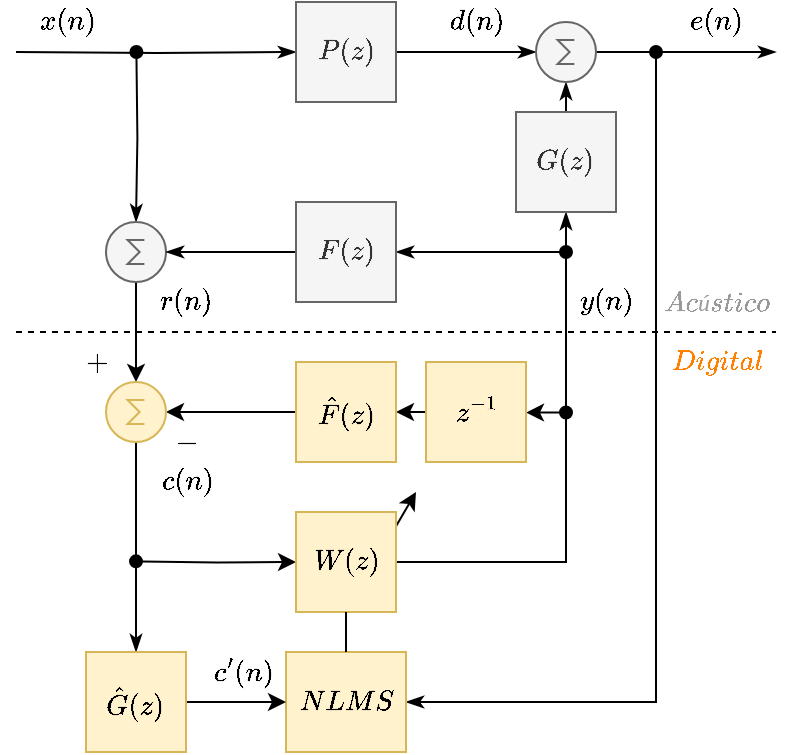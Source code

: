 <mxfile version="15.4.0" type="device"><diagram id="JyYydD_CVFqdHiStHYaI" name="Página-1"><mxGraphModel dx="621" dy="456" grid="1" gridSize="5" guides="1" tooltips="1" connect="1" arrows="1" fold="1" page="1" pageScale="1" pageWidth="1654" pageHeight="1169" math="1" shadow="0"><root><mxCell id="0"/><mxCell id="1" parent="0"/><mxCell id="OptY_vXmiNCx0TwDFVPl-38" value="" style="endArrow=classic;html=1;exitX=0.5;exitY=1;exitDx=0;exitDy=0;" parent="1" source="OptY_vXmiNCx0TwDFVPl-30" edge="1"><mxGeometry width="50" height="50" relative="1" as="geometry"><mxPoint x="365" y="405" as="sourcePoint"/><mxPoint x="300" y="360" as="targetPoint"/></mxGeometry></mxCell><mxCell id="OptY_vXmiNCx0TwDFVPl-2" style="edgeStyle=orthogonalEdgeStyle;rounded=0;orthogonalLoop=1;jettySize=auto;html=1;exitX=0;exitY=0.5;exitDx=0;exitDy=0;entryX=0;entryY=0.5;entryDx=0;entryDy=0;endArrow=classicThin;endFill=1;" parent="1" target="OptY_vXmiNCx0TwDFVPl-1" edge="1"><mxGeometry relative="1" as="geometry"><mxPoint x="100" y="140" as="sourcePoint"/></mxGeometry></mxCell><mxCell id="OptY_vXmiNCx0TwDFVPl-7" style="edgeStyle=orthogonalEdgeStyle;rounded=0;orthogonalLoop=1;jettySize=auto;html=1;exitX=1;exitY=0.5;exitDx=0;exitDy=0;entryX=0;entryY=0.5;entryDx=0;entryDy=0;entryPerimeter=0;startArrow=none;startFill=0;endArrow=classicThin;endFill=1;" parent="1" source="OptY_vXmiNCx0TwDFVPl-1" edge="1"><mxGeometry relative="1" as="geometry"><mxPoint x="360" y="140" as="targetPoint"/></mxGeometry></mxCell><mxCell id="OptY_vXmiNCx0TwDFVPl-1" value="$$P(z)$$" style="rounded=0;whiteSpace=wrap;html=1;fillColor=#f5f5f5;strokeColor=#666666;fontColor=#333333;fontStyle=1" parent="1" vertex="1"><mxGeometry x="240" y="115" width="50" height="50" as="geometry"/></mxCell><mxCell id="OptY_vXmiNCx0TwDFVPl-3" value="$$x(n)$$" style="text;html=1;align=center;verticalAlign=middle;resizable=0;points=[];autosize=1;strokeColor=none;fillColor=none;" parent="1" vertex="1"><mxGeometry x="95" y="115" width="60" height="20" as="geometry"/></mxCell><mxCell id="OptY_vXmiNCx0TwDFVPl-13" style="edgeStyle=orthogonalEdgeStyle;rounded=0;orthogonalLoop=1;jettySize=auto;html=1;exitX=1;exitY=0.5;exitDx=0;exitDy=0;exitPerimeter=0;startArrow=none;startFill=0;endArrow=classicThin;endFill=1;" parent="1" edge="1"><mxGeometry relative="1" as="geometry"><mxPoint x="480" y="140" as="targetPoint"/><mxPoint x="390" y="140" as="sourcePoint"/></mxGeometry></mxCell><mxCell id="OptY_vXmiNCx0TwDFVPl-10" style="edgeStyle=orthogonalEdgeStyle;rounded=0;orthogonalLoop=1;jettySize=auto;html=1;exitX=0.5;exitY=0;exitDx=0;exitDy=0;entryX=0.5;entryY=1;entryDx=0;entryDy=0;entryPerimeter=0;startArrow=none;startFill=0;endArrow=classicThin;endFill=1;" parent="1" source="OptY_vXmiNCx0TwDFVPl-8" edge="1"><mxGeometry relative="1" as="geometry"><mxPoint x="375" y="155" as="targetPoint"/></mxGeometry></mxCell><mxCell id="OptY_vXmiNCx0TwDFVPl-24" style="edgeStyle=orthogonalEdgeStyle;rounded=0;orthogonalLoop=1;jettySize=auto;html=1;startArrow=none;startFill=0;endArrow=classicThin;endFill=1;entryX=0.5;entryY=1;entryDx=0;entryDy=0;exitX=1;exitY=0.5;exitDx=0;exitDy=0;" parent="1" source="OptY_vXmiNCx0TwDFVPl-30" target="OptY_vXmiNCx0TwDFVPl-8" edge="1"><mxGeometry relative="1" as="geometry"><mxPoint x="375" y="335" as="sourcePoint"/></mxGeometry></mxCell><mxCell id="OptY_vXmiNCx0TwDFVPl-8" value="$$G(z)$$" style="rounded=0;whiteSpace=wrap;html=1;fillColor=#f5f5f5;strokeColor=#666666;fontColor=#333333;fontStyle=1" parent="1" vertex="1"><mxGeometry x="350" y="170" width="50" height="50" as="geometry"/></mxCell><mxCell id="OptY_vXmiNCx0TwDFVPl-14" value="$$e(n)$$" style="text;html=1;align=center;verticalAlign=middle;resizable=0;points=[];autosize=1;strokeColor=none;fillColor=none;" parent="1" vertex="1"><mxGeometry x="420" y="115" width="60" height="20" as="geometry"/></mxCell><mxCell id="OptY_vXmiNCx0TwDFVPl-19" style="edgeStyle=orthogonalEdgeStyle;rounded=0;orthogonalLoop=1;jettySize=auto;html=1;exitX=0.5;exitY=0;exitDx=0;exitDy=0;exitPerimeter=0;startArrow=oval;startFill=1;endArrow=classicThin;endFill=1;entryX=0.5;entryY=0;entryDx=0;entryDy=0;entryPerimeter=0;" parent="1" target="OptY_vXmiNCx0TwDFVPl-18" edge="1"><mxGeometry relative="1" as="geometry"><mxPoint x="160.2" y="140" as="sourcePoint"/></mxGeometry></mxCell><mxCell id="N1Teax0wj5bGj-n8au-4-8" style="edgeStyle=orthogonalEdgeStyle;rounded=0;orthogonalLoop=1;jettySize=auto;html=1;exitX=0.5;exitY=1;exitDx=0;exitDy=0;exitPerimeter=0;entryX=0.5;entryY=0;entryDx=0;entryDy=0;entryPerimeter=0;startArrow=none;startFill=0;" parent="1" source="OptY_vXmiNCx0TwDFVPl-18" target="N1Teax0wj5bGj-n8au-4-7" edge="1"><mxGeometry relative="1" as="geometry"/></mxCell><mxCell id="OptY_vXmiNCx0TwDFVPl-18" value="" style="verticalLabelPosition=bottom;shadow=0;dashed=0;align=center;html=1;verticalAlign=top;shape=mxgraph.electrical.abstract.sum;fillColor=#f5f5f5;strokeColor=#666666;fontColor=#333333;" parent="1" vertex="1"><mxGeometry x="145" y="225" width="30" height="30" as="geometry"/></mxCell><mxCell id="OptY_vXmiNCx0TwDFVPl-20" value="" style="verticalLabelPosition=bottom;shadow=0;dashed=0;align=center;html=1;verticalAlign=top;shape=mxgraph.electrical.abstract.sum;fillColor=#f5f5f5;strokeColor=#666666;fontColor=#333333;" parent="1" vertex="1"><mxGeometry x="360" y="125" width="30" height="30" as="geometry"/></mxCell><mxCell id="OptY_vXmiNCx0TwDFVPl-22" style="edgeStyle=orthogonalEdgeStyle;rounded=0;orthogonalLoop=1;jettySize=auto;html=1;exitX=0;exitY=0.5;exitDx=0;exitDy=0;entryX=1;entryY=0.5;entryDx=0;entryDy=0;entryPerimeter=0;startArrow=none;startFill=0;endArrow=classicThin;endFill=1;" parent="1" source="OptY_vXmiNCx0TwDFVPl-21" target="OptY_vXmiNCx0TwDFVPl-18" edge="1"><mxGeometry relative="1" as="geometry"/></mxCell><mxCell id="OptY_vXmiNCx0TwDFVPl-25" style="edgeStyle=orthogonalEdgeStyle;rounded=0;orthogonalLoop=1;jettySize=auto;html=1;startArrow=oval;startFill=1;endArrow=classicThin;endFill=1;entryX=1;entryY=0.5;entryDx=0;entryDy=0;" parent="1" target="OptY_vXmiNCx0TwDFVPl-21" edge="1"><mxGeometry relative="1" as="geometry"><mxPoint x="375" y="240" as="sourcePoint"/><Array as="points"><mxPoint x="375" y="240"/></Array></mxGeometry></mxCell><mxCell id="OptY_vXmiNCx0TwDFVPl-21" value="$$F(z)$$" style="rounded=0;whiteSpace=wrap;html=1;fillColor=#f5f5f5;strokeColor=#666666;fontColor=#333333;fontStyle=1" parent="1" vertex="1"><mxGeometry x="240" y="215" width="50" height="50" as="geometry"/></mxCell><mxCell id="OptY_vXmiNCx0TwDFVPl-26" value="$$y(n)$$" style="text;html=1;align=center;verticalAlign=middle;resizable=0;points=[];autosize=1;strokeColor=none;fillColor=none;" parent="1" vertex="1"><mxGeometry x="365" y="255" width="60" height="20" as="geometry"/></mxCell><mxCell id="N1Teax0wj5bGj-n8au-4-12" style="edgeStyle=orthogonalEdgeStyle;rounded=0;orthogonalLoop=1;jettySize=auto;html=1;exitX=0;exitY=0.5;exitDx=0;exitDy=0;startArrow=oval;startFill=1;entryX=0;entryY=0.5;entryDx=0;entryDy=0;" parent="1" target="OptY_vXmiNCx0TwDFVPl-30" edge="1"><mxGeometry relative="1" as="geometry"><mxPoint x="160" y="394.667" as="sourcePoint"/></mxGeometry></mxCell><mxCell id="OptY_vXmiNCx0TwDFVPl-30" value="$$W(z)$$" style="rounded=0;whiteSpace=wrap;html=1;fillColor=#fff2cc;strokeColor=#d6b656;fontStyle=1" parent="1" vertex="1"><mxGeometry x="240" y="370" width="50" height="50" as="geometry"/></mxCell><mxCell id="OptY_vXmiNCx0TwDFVPl-32" value="" style="endArrow=none;dashed=1;html=1;" parent="1" edge="1"><mxGeometry width="50" height="50" relative="1" as="geometry"><mxPoint x="100" y="280" as="sourcePoint"/><mxPoint x="480" y="280" as="targetPoint"/></mxGeometry></mxCell><mxCell id="OptY_vXmiNCx0TwDFVPl-35" style="edgeStyle=orthogonalEdgeStyle;rounded=0;orthogonalLoop=1;jettySize=auto;html=1;exitX=1;exitY=0.5;exitDx=0;exitDy=0;startArrow=oval;startFill=1;endArrow=classicThin;endFill=1;entryX=1;entryY=0.5;entryDx=0;entryDy=0;" parent="1" target="OptY_vXmiNCx0TwDFVPl-33" edge="1"><mxGeometry relative="1" as="geometry"><mxPoint x="420.0" y="140" as="sourcePoint"/><Array as="points"><mxPoint x="420" y="465"/></Array></mxGeometry></mxCell><mxCell id="OptY_vXmiNCx0TwDFVPl-33" value="$$NLMS$$" style="rounded=0;whiteSpace=wrap;html=1;fillColor=#fff2cc;strokeColor=#d6b656;fontStyle=1" parent="1" vertex="1"><mxGeometry x="235" y="440" width="60" height="50" as="geometry"/></mxCell><mxCell id="OptY_vXmiNCx0TwDFVPl-37" value="" style="endArrow=none;html=1;exitX=0.5;exitY=0;exitDx=0;exitDy=0;entryX=0.5;entryY=1;entryDx=0;entryDy=0;" parent="1" source="OptY_vXmiNCx0TwDFVPl-33" target="OptY_vXmiNCx0TwDFVPl-30" edge="1"><mxGeometry width="50" height="50" relative="1" as="geometry"><mxPoint x="365" y="405" as="sourcePoint"/><mxPoint x="415" y="355" as="targetPoint"/></mxGeometry></mxCell><mxCell id="OptY_vXmiNCx0TwDFVPl-39" value="$$d(n)$$" style="text;html=1;align=center;verticalAlign=middle;resizable=0;points=[];autosize=1;strokeColor=none;fillColor=none;" parent="1" vertex="1"><mxGeometry x="300" y="115" width="60" height="20" as="geometry"/></mxCell><mxCell id="OptY_vXmiNCx0TwDFVPl-44" style="edgeStyle=orthogonalEdgeStyle;rounded=0;orthogonalLoop=1;jettySize=auto;html=1;exitX=0.5;exitY=1;exitDx=0;exitDy=0;startArrow=none;startFill=0;endArrow=classicThin;endFill=1;entryX=0.5;entryY=0;entryDx=0;entryDy=0;exitPerimeter=0;" parent="1" source="N1Teax0wj5bGj-n8au-4-7" target="OptY_vXmiNCx0TwDFVPl-41" edge="1"><mxGeometry relative="1" as="geometry"><mxPoint x="160.2" y="400" as="sourcePoint"/></mxGeometry></mxCell><mxCell id="N1Teax0wj5bGj-n8au-4-11" style="edgeStyle=orthogonalEdgeStyle;rounded=0;orthogonalLoop=1;jettySize=auto;html=1;exitX=1;exitY=0.5;exitDx=0;exitDy=0;entryX=0;entryY=0.5;entryDx=0;entryDy=0;startArrow=none;startFill=0;" parent="1" source="OptY_vXmiNCx0TwDFVPl-41" target="OptY_vXmiNCx0TwDFVPl-33" edge="1"><mxGeometry relative="1" as="geometry"/></mxCell><mxCell id="OptY_vXmiNCx0TwDFVPl-41" value="$$\hat{G}(z)$$" style="rounded=0;whiteSpace=wrap;html=1;fillColor=#fff2cc;strokeColor=#d6b656;fontStyle=1" parent="1" vertex="1"><mxGeometry x="135" y="440" width="50" height="50" as="geometry"/></mxCell><mxCell id="N1Teax0wj5bGj-n8au-4-6" style="edgeStyle=orthogonalEdgeStyle;rounded=0;orthogonalLoop=1;jettySize=auto;html=1;exitX=0;exitY=0.5;exitDx=0;exitDy=0;entryX=1;entryY=0.5;entryDx=0;entryDy=0;startArrow=none;startFill=0;" parent="1" source="N1Teax0wj5bGj-n8au-4-4" target="N1Teax0wj5bGj-n8au-4-2" edge="1"><mxGeometry relative="1" as="geometry"/></mxCell><mxCell id="N1Teax0wj5bGj-n8au-4-10" style="edgeStyle=orthogonalEdgeStyle;rounded=0;orthogonalLoop=1;jettySize=auto;html=1;exitX=0;exitY=0.5;exitDx=0;exitDy=0;entryX=1;entryY=0.5;entryDx=0;entryDy=0;entryPerimeter=0;startArrow=none;startFill=0;" parent="1" source="N1Teax0wj5bGj-n8au-4-2" target="N1Teax0wj5bGj-n8au-4-7" edge="1"><mxGeometry relative="1" as="geometry"/></mxCell><mxCell id="N1Teax0wj5bGj-n8au-4-2" value="$$\hat{F}(z)$$" style="rounded=0;whiteSpace=wrap;html=1;fillColor=#fff2cc;strokeColor=#d6b656;fontStyle=1" parent="1" vertex="1"><mxGeometry x="240" y="295" width="50" height="50" as="geometry"/></mxCell><mxCell id="N1Teax0wj5bGj-n8au-4-5" style="edgeStyle=orthogonalEdgeStyle;rounded=0;orthogonalLoop=1;jettySize=auto;html=1;exitX=1;exitY=0.5;exitDx=0;exitDy=0;entryX=1;entryY=0.5;entryDx=0;entryDy=0;startArrow=oval;startFill=1;" parent="1" target="N1Teax0wj5bGj-n8au-4-4" edge="1"><mxGeometry relative="1" as="geometry"><mxPoint x="375" y="320.286" as="sourcePoint"/></mxGeometry></mxCell><mxCell id="N1Teax0wj5bGj-n8au-4-4" value="$$z^{-1}$$" style="rounded=0;whiteSpace=wrap;html=1;fillColor=#fff2cc;strokeColor=#d6b656;fontStyle=1" parent="1" vertex="1"><mxGeometry x="305" y="295" width="50" height="50" as="geometry"/></mxCell><mxCell id="N1Teax0wj5bGj-n8au-4-7" value="" style="verticalLabelPosition=bottom;shadow=0;dashed=0;align=center;html=1;verticalAlign=top;shape=mxgraph.electrical.abstract.sum;fillColor=#fff2cc;strokeColor=#d6b656;" parent="1" vertex="1"><mxGeometry x="145" y="305" width="30" height="30" as="geometry"/></mxCell><mxCell id="N1Teax0wj5bGj-n8au-4-9" value="$$r(n)$$" style="text;html=1;align=center;verticalAlign=middle;resizable=0;points=[];autosize=1;strokeColor=none;fillColor=none;" parent="1" vertex="1"><mxGeometry x="155" y="255" width="60" height="20" as="geometry"/></mxCell><mxCell id="4IO5xnXpWh5V3g4ofn2M-1" value="$$-$$" style="text;html=1;align=center;verticalAlign=middle;resizable=0;points=[];autosize=1;strokeColor=none;fillColor=none;" parent="1" vertex="1"><mxGeometry x="162.5" y="325" width="45" height="20" as="geometry"/></mxCell><mxCell id="4IO5xnXpWh5V3g4ofn2M-2" value="$$+$$" style="text;html=1;align=center;verticalAlign=middle;resizable=0;points=[];autosize=1;strokeColor=none;fillColor=none;" parent="1" vertex="1"><mxGeometry x="117.5" y="285" width="45" height="20" as="geometry"/></mxCell><mxCell id="4IO5xnXpWh5V3g4ofn2M-3" value="$$c'(n)$$" style="text;html=1;align=center;verticalAlign=middle;resizable=0;points=[];autosize=1;strokeColor=none;fillColor=none;" parent="1" vertex="1"><mxGeometry x="180" y="440" width="65" height="20" as="geometry"/></mxCell><mxCell id="4IO5xnXpWh5V3g4ofn2M-4" value="$$c(n)$$" style="text;html=1;align=center;verticalAlign=middle;resizable=0;points=[];autosize=1;strokeColor=none;fillColor=none;" parent="1" vertex="1"><mxGeometry x="155" y="345" width="60" height="20" as="geometry"/></mxCell><mxCell id="NSbLMXwO1vGv3mpg3jre-1" value="$$Acústico$$" style="text;html=1;align=center;verticalAlign=middle;resizable=0;points=[];autosize=1;strokeColor=none;fillColor=none;fontColor=#999999;" parent="1" vertex="1"><mxGeometry x="407.5" y="255" width="85" height="20" as="geometry"/></mxCell><mxCell id="NSbLMXwO1vGv3mpg3jre-2" value="$$Digital$$" style="text;html=1;align=center;verticalAlign=middle;resizable=0;points=[];autosize=1;strokeColor=none;fillColor=none;fontColor=#FF8000;" parent="1" vertex="1"><mxGeometry x="412.5" y="285" width="75" height="20" as="geometry"/></mxCell></root></mxGraphModel></diagram></mxfile>